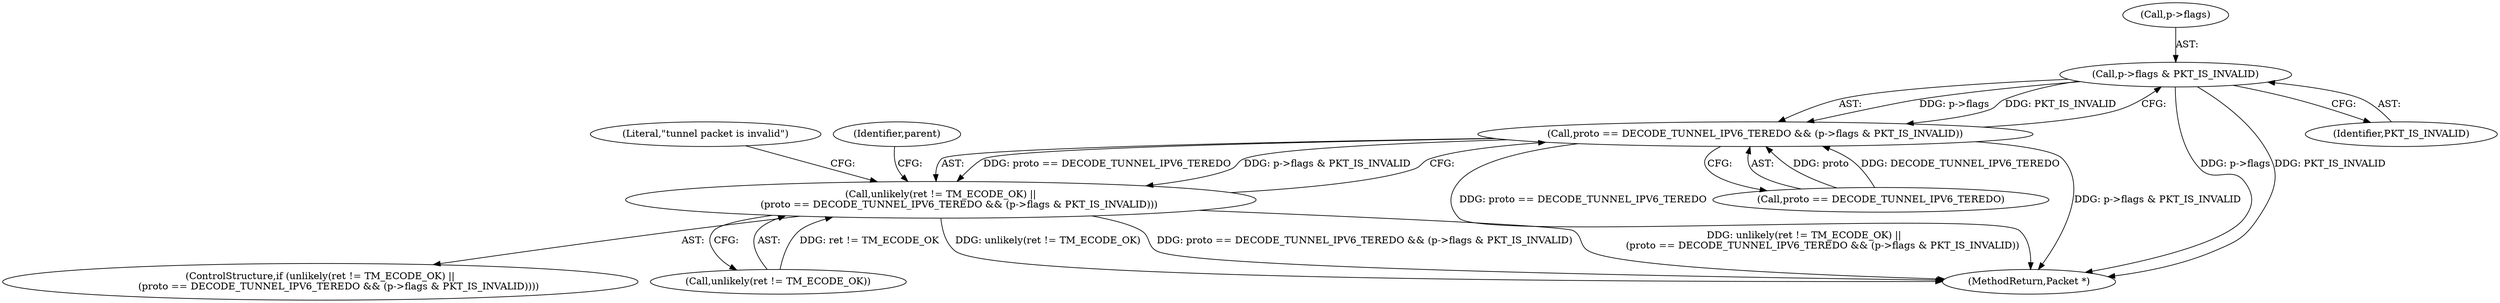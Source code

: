 digraph "0_suricata_11f3659f64a4e42e90cb3c09fcef66894205aefe_2@pointer" {
"1000222" [label="(Call,p->flags & PKT_IS_INVALID)"];
"1000218" [label="(Call,proto == DECODE_TUNNEL_IPV6_TEREDO && (p->flags & PKT_IS_INVALID))"];
"1000213" [label="(Call,unlikely(ret != TM_ECODE_OK) ||\n            (proto == DECODE_TUNNEL_IPV6_TEREDO && (p->flags & PKT_IS_INVALID)))"];
"1000229" [label="(Literal,\"tunnel packet is invalid\")"];
"1000214" [label="(Call,unlikely(ret != TM_ECODE_OK))"];
"1000212" [label="(ControlStructure,if (unlikely(ret != TM_ECODE_OK) ||\n            (proto == DECODE_TUNNEL_IPV6_TEREDO && (p->flags & PKT_IS_INVALID))))"];
"1000223" [label="(Call,p->flags)"];
"1000244" [label="(Identifier,parent)"];
"1000222" [label="(Call,p->flags & PKT_IS_INVALID)"];
"1000219" [label="(Call,proto == DECODE_TUNNEL_IPV6_TEREDO)"];
"1000252" [label="(MethodReturn,Packet *)"];
"1000226" [label="(Identifier,PKT_IS_INVALID)"];
"1000218" [label="(Call,proto == DECODE_TUNNEL_IPV6_TEREDO && (p->flags & PKT_IS_INVALID))"];
"1000213" [label="(Call,unlikely(ret != TM_ECODE_OK) ||\n            (proto == DECODE_TUNNEL_IPV6_TEREDO && (p->flags & PKT_IS_INVALID)))"];
"1000222" -> "1000218"  [label="AST: "];
"1000222" -> "1000226"  [label="CFG: "];
"1000223" -> "1000222"  [label="AST: "];
"1000226" -> "1000222"  [label="AST: "];
"1000218" -> "1000222"  [label="CFG: "];
"1000222" -> "1000252"  [label="DDG: p->flags"];
"1000222" -> "1000252"  [label="DDG: PKT_IS_INVALID"];
"1000222" -> "1000218"  [label="DDG: p->flags"];
"1000222" -> "1000218"  [label="DDG: PKT_IS_INVALID"];
"1000218" -> "1000213"  [label="AST: "];
"1000218" -> "1000219"  [label="CFG: "];
"1000219" -> "1000218"  [label="AST: "];
"1000213" -> "1000218"  [label="CFG: "];
"1000218" -> "1000252"  [label="DDG: proto == DECODE_TUNNEL_IPV6_TEREDO"];
"1000218" -> "1000252"  [label="DDG: p->flags & PKT_IS_INVALID"];
"1000218" -> "1000213"  [label="DDG: proto == DECODE_TUNNEL_IPV6_TEREDO"];
"1000218" -> "1000213"  [label="DDG: p->flags & PKT_IS_INVALID"];
"1000219" -> "1000218"  [label="DDG: proto"];
"1000219" -> "1000218"  [label="DDG: DECODE_TUNNEL_IPV6_TEREDO"];
"1000213" -> "1000212"  [label="AST: "];
"1000213" -> "1000214"  [label="CFG: "];
"1000214" -> "1000213"  [label="AST: "];
"1000229" -> "1000213"  [label="CFG: "];
"1000244" -> "1000213"  [label="CFG: "];
"1000213" -> "1000252"  [label="DDG: unlikely(ret != TM_ECODE_OK)"];
"1000213" -> "1000252"  [label="DDG: proto == DECODE_TUNNEL_IPV6_TEREDO && (p->flags & PKT_IS_INVALID)"];
"1000213" -> "1000252"  [label="DDG: unlikely(ret != TM_ECODE_OK) ||\n            (proto == DECODE_TUNNEL_IPV6_TEREDO && (p->flags & PKT_IS_INVALID))"];
"1000214" -> "1000213"  [label="DDG: ret != TM_ECODE_OK"];
}
